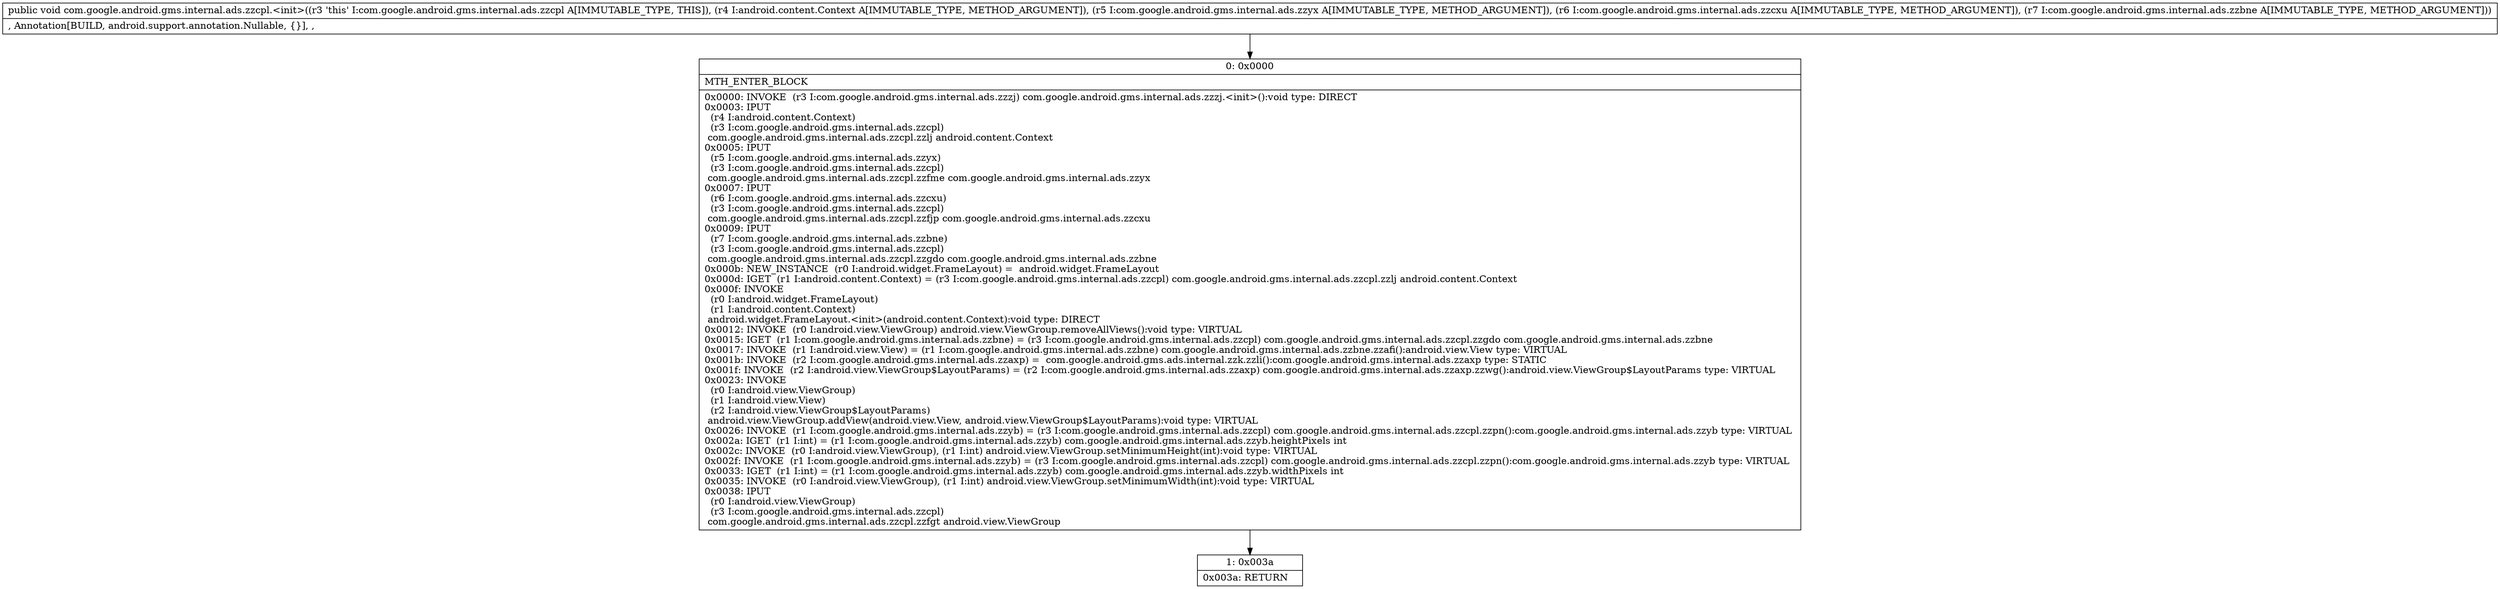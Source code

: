 digraph "CFG forcom.google.android.gms.internal.ads.zzcpl.\<init\>(Landroid\/content\/Context;Lcom\/google\/android\/gms\/internal\/ads\/zzyx;Lcom\/google\/android\/gms\/internal\/ads\/zzcxu;Lcom\/google\/android\/gms\/internal\/ads\/zzbne;)V" {
Node_0 [shape=record,label="{0\:\ 0x0000|MTH_ENTER_BLOCK\l|0x0000: INVOKE  (r3 I:com.google.android.gms.internal.ads.zzzj) com.google.android.gms.internal.ads.zzzj.\<init\>():void type: DIRECT \l0x0003: IPUT  \l  (r4 I:android.content.Context)\l  (r3 I:com.google.android.gms.internal.ads.zzcpl)\l com.google.android.gms.internal.ads.zzcpl.zzlj android.content.Context \l0x0005: IPUT  \l  (r5 I:com.google.android.gms.internal.ads.zzyx)\l  (r3 I:com.google.android.gms.internal.ads.zzcpl)\l com.google.android.gms.internal.ads.zzcpl.zzfme com.google.android.gms.internal.ads.zzyx \l0x0007: IPUT  \l  (r6 I:com.google.android.gms.internal.ads.zzcxu)\l  (r3 I:com.google.android.gms.internal.ads.zzcpl)\l com.google.android.gms.internal.ads.zzcpl.zzfjp com.google.android.gms.internal.ads.zzcxu \l0x0009: IPUT  \l  (r7 I:com.google.android.gms.internal.ads.zzbne)\l  (r3 I:com.google.android.gms.internal.ads.zzcpl)\l com.google.android.gms.internal.ads.zzcpl.zzgdo com.google.android.gms.internal.ads.zzbne \l0x000b: NEW_INSTANCE  (r0 I:android.widget.FrameLayout) =  android.widget.FrameLayout \l0x000d: IGET  (r1 I:android.content.Context) = (r3 I:com.google.android.gms.internal.ads.zzcpl) com.google.android.gms.internal.ads.zzcpl.zzlj android.content.Context \l0x000f: INVOKE  \l  (r0 I:android.widget.FrameLayout)\l  (r1 I:android.content.Context)\l android.widget.FrameLayout.\<init\>(android.content.Context):void type: DIRECT \l0x0012: INVOKE  (r0 I:android.view.ViewGroup) android.view.ViewGroup.removeAllViews():void type: VIRTUAL \l0x0015: IGET  (r1 I:com.google.android.gms.internal.ads.zzbne) = (r3 I:com.google.android.gms.internal.ads.zzcpl) com.google.android.gms.internal.ads.zzcpl.zzgdo com.google.android.gms.internal.ads.zzbne \l0x0017: INVOKE  (r1 I:android.view.View) = (r1 I:com.google.android.gms.internal.ads.zzbne) com.google.android.gms.internal.ads.zzbne.zzafi():android.view.View type: VIRTUAL \l0x001b: INVOKE  (r2 I:com.google.android.gms.internal.ads.zzaxp) =  com.google.android.gms.ads.internal.zzk.zzli():com.google.android.gms.internal.ads.zzaxp type: STATIC \l0x001f: INVOKE  (r2 I:android.view.ViewGroup$LayoutParams) = (r2 I:com.google.android.gms.internal.ads.zzaxp) com.google.android.gms.internal.ads.zzaxp.zzwg():android.view.ViewGroup$LayoutParams type: VIRTUAL \l0x0023: INVOKE  \l  (r0 I:android.view.ViewGroup)\l  (r1 I:android.view.View)\l  (r2 I:android.view.ViewGroup$LayoutParams)\l android.view.ViewGroup.addView(android.view.View, android.view.ViewGroup$LayoutParams):void type: VIRTUAL \l0x0026: INVOKE  (r1 I:com.google.android.gms.internal.ads.zzyb) = (r3 I:com.google.android.gms.internal.ads.zzcpl) com.google.android.gms.internal.ads.zzcpl.zzpn():com.google.android.gms.internal.ads.zzyb type: VIRTUAL \l0x002a: IGET  (r1 I:int) = (r1 I:com.google.android.gms.internal.ads.zzyb) com.google.android.gms.internal.ads.zzyb.heightPixels int \l0x002c: INVOKE  (r0 I:android.view.ViewGroup), (r1 I:int) android.view.ViewGroup.setMinimumHeight(int):void type: VIRTUAL \l0x002f: INVOKE  (r1 I:com.google.android.gms.internal.ads.zzyb) = (r3 I:com.google.android.gms.internal.ads.zzcpl) com.google.android.gms.internal.ads.zzcpl.zzpn():com.google.android.gms.internal.ads.zzyb type: VIRTUAL \l0x0033: IGET  (r1 I:int) = (r1 I:com.google.android.gms.internal.ads.zzyb) com.google.android.gms.internal.ads.zzyb.widthPixels int \l0x0035: INVOKE  (r0 I:android.view.ViewGroup), (r1 I:int) android.view.ViewGroup.setMinimumWidth(int):void type: VIRTUAL \l0x0038: IPUT  \l  (r0 I:android.view.ViewGroup)\l  (r3 I:com.google.android.gms.internal.ads.zzcpl)\l com.google.android.gms.internal.ads.zzcpl.zzfgt android.view.ViewGroup \l}"];
Node_1 [shape=record,label="{1\:\ 0x003a|0x003a: RETURN   \l}"];
MethodNode[shape=record,label="{public void com.google.android.gms.internal.ads.zzcpl.\<init\>((r3 'this' I:com.google.android.gms.internal.ads.zzcpl A[IMMUTABLE_TYPE, THIS]), (r4 I:android.content.Context A[IMMUTABLE_TYPE, METHOD_ARGUMENT]), (r5 I:com.google.android.gms.internal.ads.zzyx A[IMMUTABLE_TYPE, METHOD_ARGUMENT]), (r6 I:com.google.android.gms.internal.ads.zzcxu A[IMMUTABLE_TYPE, METHOD_ARGUMENT]), (r7 I:com.google.android.gms.internal.ads.zzbne A[IMMUTABLE_TYPE, METHOD_ARGUMENT]))  | , Annotation[BUILD, android.support.annotation.Nullable, \{\}], , \l}"];
MethodNode -> Node_0;
Node_0 -> Node_1;
}

